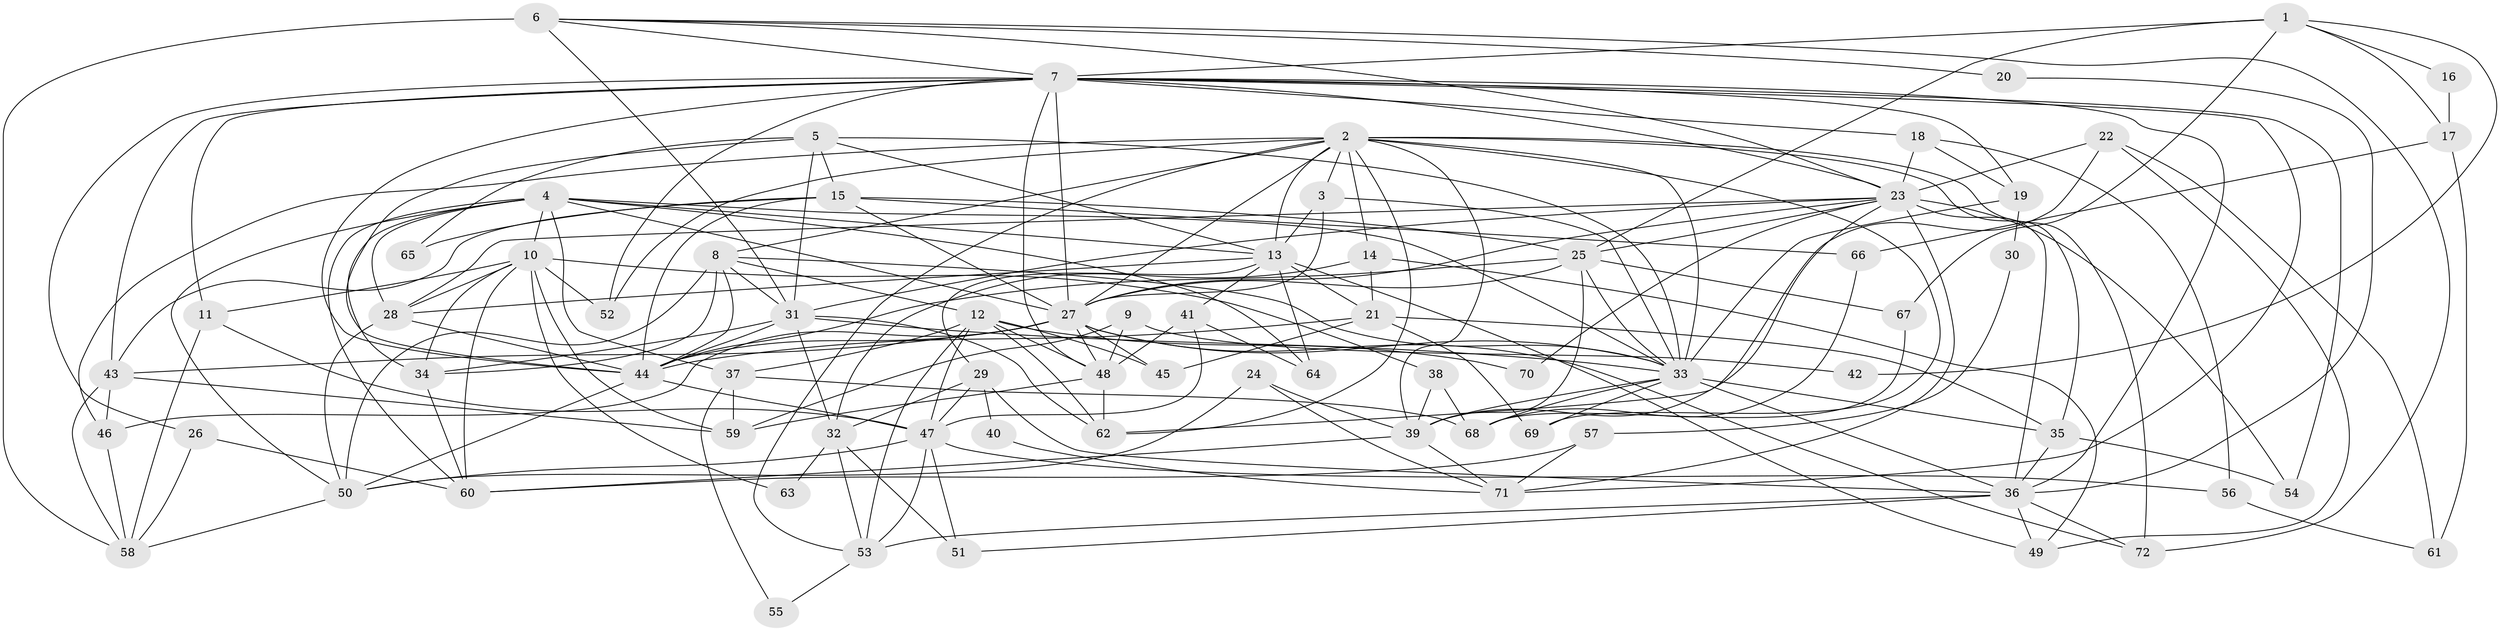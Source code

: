 // original degree distribution, {6: 0.0979020979020979, 9: 0.006993006993006993, 4: 0.23776223776223776, 3: 0.32867132867132864, 2: 0.0979020979020979, 5: 0.20279720279720279, 7: 0.02097902097902098, 8: 0.006993006993006993}
// Generated by graph-tools (version 1.1) at 2025/36/03/09/25 02:36:00]
// undirected, 72 vertices, 199 edges
graph export_dot {
graph [start="1"]
  node [color=gray90,style=filled];
  1;
  2;
  3;
  4;
  5;
  6;
  7;
  8;
  9;
  10;
  11;
  12;
  13;
  14;
  15;
  16;
  17;
  18;
  19;
  20;
  21;
  22;
  23;
  24;
  25;
  26;
  27;
  28;
  29;
  30;
  31;
  32;
  33;
  34;
  35;
  36;
  37;
  38;
  39;
  40;
  41;
  42;
  43;
  44;
  45;
  46;
  47;
  48;
  49;
  50;
  51;
  52;
  53;
  54;
  55;
  56;
  57;
  58;
  59;
  60;
  61;
  62;
  63;
  64;
  65;
  66;
  67;
  68;
  69;
  70;
  71;
  72;
  1 -- 7 [weight=1.0];
  1 -- 16 [weight=1.0];
  1 -- 17 [weight=1.0];
  1 -- 25 [weight=1.0];
  1 -- 42 [weight=1.0];
  1 -- 67 [weight=1.0];
  2 -- 3 [weight=1.0];
  2 -- 8 [weight=1.0];
  2 -- 13 [weight=1.0];
  2 -- 14 [weight=1.0];
  2 -- 27 [weight=1.0];
  2 -- 33 [weight=1.0];
  2 -- 35 [weight=1.0];
  2 -- 39 [weight=1.0];
  2 -- 46 [weight=1.0];
  2 -- 52 [weight=1.0];
  2 -- 53 [weight=1.0];
  2 -- 62 [weight=1.0];
  2 -- 69 [weight=1.0];
  2 -- 72 [weight=1.0];
  3 -- 13 [weight=1.0];
  3 -- 27 [weight=1.0];
  3 -- 33 [weight=1.0];
  4 -- 10 [weight=1.0];
  4 -- 13 [weight=1.0];
  4 -- 27 [weight=1.0];
  4 -- 28 [weight=1.0];
  4 -- 33 [weight=1.0];
  4 -- 34 [weight=1.0];
  4 -- 37 [weight=1.0];
  4 -- 50 [weight=1.0];
  4 -- 60 [weight=1.0];
  4 -- 64 [weight=1.0];
  5 -- 13 [weight=1.0];
  5 -- 15 [weight=1.0];
  5 -- 31 [weight=1.0];
  5 -- 33 [weight=2.0];
  5 -- 44 [weight=2.0];
  5 -- 65 [weight=1.0];
  6 -- 7 [weight=1.0];
  6 -- 20 [weight=1.0];
  6 -- 23 [weight=1.0];
  6 -- 31 [weight=1.0];
  6 -- 58 [weight=3.0];
  6 -- 72 [weight=1.0];
  7 -- 11 [weight=2.0];
  7 -- 18 [weight=1.0];
  7 -- 19 [weight=1.0];
  7 -- 23 [weight=1.0];
  7 -- 26 [weight=1.0];
  7 -- 27 [weight=1.0];
  7 -- 36 [weight=1.0];
  7 -- 43 [weight=1.0];
  7 -- 44 [weight=1.0];
  7 -- 48 [weight=1.0];
  7 -- 52 [weight=1.0];
  7 -- 54 [weight=1.0];
  7 -- 71 [weight=1.0];
  8 -- 12 [weight=1.0];
  8 -- 31 [weight=1.0];
  8 -- 33 [weight=1.0];
  8 -- 34 [weight=1.0];
  8 -- 44 [weight=1.0];
  8 -- 50 [weight=1.0];
  9 -- 42 [weight=1.0];
  9 -- 48 [weight=1.0];
  9 -- 59 [weight=1.0];
  10 -- 11 [weight=1.0];
  10 -- 28 [weight=1.0];
  10 -- 34 [weight=1.0];
  10 -- 38 [weight=1.0];
  10 -- 52 [weight=1.0];
  10 -- 59 [weight=1.0];
  10 -- 60 [weight=1.0];
  10 -- 63 [weight=1.0];
  11 -- 47 [weight=2.0];
  11 -- 58 [weight=1.0];
  12 -- 37 [weight=1.0];
  12 -- 45 [weight=1.0];
  12 -- 47 [weight=1.0];
  12 -- 48 [weight=2.0];
  12 -- 53 [weight=1.0];
  12 -- 62 [weight=1.0];
  12 -- 70 [weight=1.0];
  13 -- 21 [weight=1.0];
  13 -- 28 [weight=1.0];
  13 -- 29 [weight=1.0];
  13 -- 41 [weight=1.0];
  13 -- 49 [weight=1.0];
  13 -- 64 [weight=1.0];
  14 -- 21 [weight=1.0];
  14 -- 32 [weight=1.0];
  14 -- 49 [weight=1.0];
  15 -- 25 [weight=1.0];
  15 -- 27 [weight=1.0];
  15 -- 43 [weight=1.0];
  15 -- 44 [weight=2.0];
  15 -- 65 [weight=1.0];
  15 -- 66 [weight=1.0];
  16 -- 17 [weight=1.0];
  17 -- 61 [weight=1.0];
  17 -- 66 [weight=1.0];
  18 -- 19 [weight=1.0];
  18 -- 23 [weight=1.0];
  18 -- 56 [weight=1.0];
  19 -- 30 [weight=1.0];
  19 -- 33 [weight=1.0];
  20 -- 36 [weight=1.0];
  21 -- 35 [weight=1.0];
  21 -- 44 [weight=1.0];
  21 -- 45 [weight=1.0];
  21 -- 69 [weight=1.0];
  22 -- 23 [weight=1.0];
  22 -- 49 [weight=1.0];
  22 -- 61 [weight=1.0];
  22 -- 62 [weight=1.0];
  23 -- 25 [weight=1.0];
  23 -- 27 [weight=1.0];
  23 -- 28 [weight=1.0];
  23 -- 31 [weight=1.0];
  23 -- 36 [weight=2.0];
  23 -- 39 [weight=1.0];
  23 -- 54 [weight=1.0];
  23 -- 70 [weight=1.0];
  23 -- 71 [weight=1.0];
  24 -- 39 [weight=1.0];
  24 -- 50 [weight=2.0];
  24 -- 71 [weight=1.0];
  25 -- 27 [weight=1.0];
  25 -- 33 [weight=1.0];
  25 -- 39 [weight=1.0];
  25 -- 44 [weight=1.0];
  25 -- 67 [weight=1.0];
  26 -- 58 [weight=1.0];
  26 -- 60 [weight=1.0];
  27 -- 33 [weight=1.0];
  27 -- 43 [weight=1.0];
  27 -- 44 [weight=1.0];
  27 -- 45 [weight=1.0];
  27 -- 46 [weight=1.0];
  27 -- 48 [weight=1.0];
  27 -- 72 [weight=1.0];
  28 -- 44 [weight=1.0];
  28 -- 50 [weight=1.0];
  29 -- 32 [weight=1.0];
  29 -- 36 [weight=1.0];
  29 -- 40 [weight=1.0];
  29 -- 47 [weight=1.0];
  30 -- 57 [weight=1.0];
  31 -- 32 [weight=1.0];
  31 -- 33 [weight=1.0];
  31 -- 34 [weight=1.0];
  31 -- 44 [weight=1.0];
  31 -- 62 [weight=1.0];
  32 -- 51 [weight=1.0];
  32 -- 53 [weight=1.0];
  32 -- 63 [weight=1.0];
  33 -- 35 [weight=1.0];
  33 -- 36 [weight=1.0];
  33 -- 39 [weight=2.0];
  33 -- 68 [weight=1.0];
  33 -- 69 [weight=1.0];
  34 -- 60 [weight=1.0];
  35 -- 36 [weight=1.0];
  35 -- 54 [weight=1.0];
  36 -- 49 [weight=1.0];
  36 -- 51 [weight=1.0];
  36 -- 53 [weight=1.0];
  36 -- 72 [weight=1.0];
  37 -- 55 [weight=1.0];
  37 -- 59 [weight=1.0];
  37 -- 68 [weight=1.0];
  38 -- 39 [weight=1.0];
  38 -- 68 [weight=1.0];
  39 -- 60 [weight=2.0];
  39 -- 71 [weight=1.0];
  40 -- 71 [weight=1.0];
  41 -- 47 [weight=1.0];
  41 -- 48 [weight=1.0];
  41 -- 64 [weight=1.0];
  43 -- 46 [weight=1.0];
  43 -- 58 [weight=1.0];
  43 -- 59 [weight=1.0];
  44 -- 47 [weight=1.0];
  44 -- 50 [weight=1.0];
  46 -- 58 [weight=1.0];
  47 -- 50 [weight=2.0];
  47 -- 51 [weight=1.0];
  47 -- 53 [weight=1.0];
  47 -- 56 [weight=1.0];
  48 -- 59 [weight=1.0];
  48 -- 62 [weight=1.0];
  50 -- 58 [weight=3.0];
  53 -- 55 [weight=1.0];
  56 -- 61 [weight=1.0];
  57 -- 60 [weight=1.0];
  57 -- 71 [weight=1.0];
  66 -- 68 [weight=1.0];
  67 -- 68 [weight=1.0];
}
